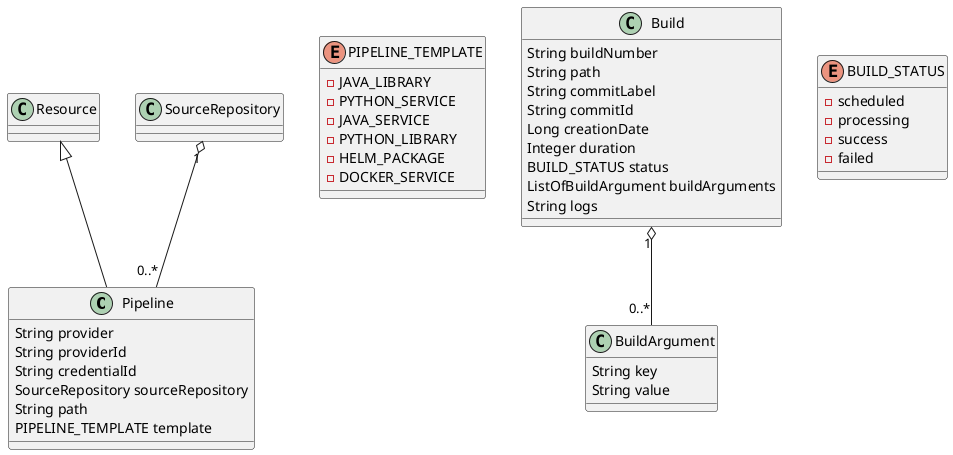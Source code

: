 @startuml
class  Pipeline {
  String provider
  String providerId
  String credentialId
  SourceRepository sourceRepository
  String path
  PIPELINE_TEMPLATE template
}
Resource <|-- Pipeline
SourceRepository "1" o-- "0..*" Pipeline


enum PIPELINE_TEMPLATE {
         - JAVA_LIBRARY
         - PYTHON_SERVICE
         - JAVA_SERVICE
         - PYTHON_LIBRARY
         - HELM_PACKAGE
         - DOCKER_SERVICE
}


class Build {
  String buildNumber
  String path
  String commitLabel
  String commitId
  Long creationDate
  Integer duration
  BUILD_STATUS status
  ListOfBuildArgument buildArguments
  String logs
}
Build "1" o-- "0..*" BuildArgument

class BuildArgument {
  String key
  String value
}

enum BUILD_STATUS {
  - scheduled
  - processing
  - success
  - failed 
}
@enduml